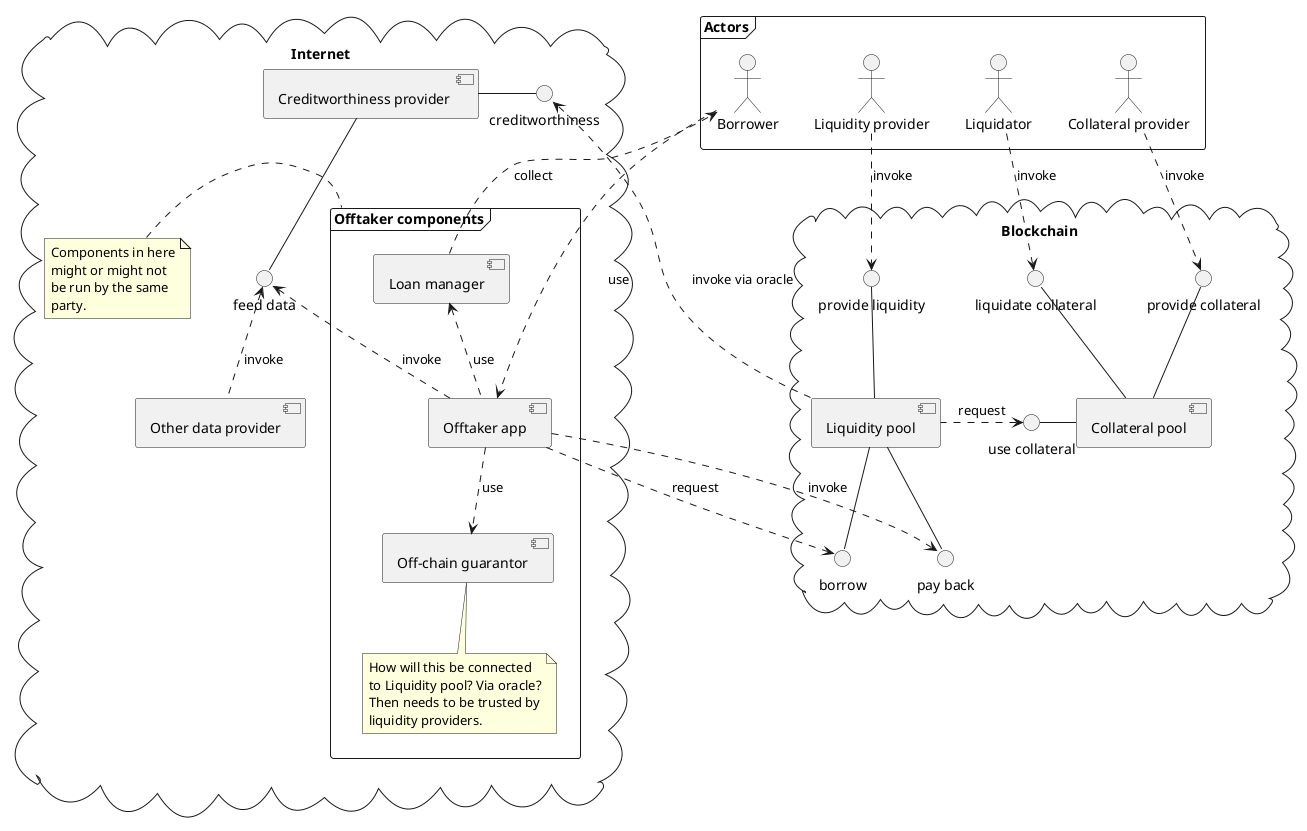 @startuml
'https://plantuml.com/component-diagram

cloud "Blockchain" AS BC {
  interface "provide collateral" as PC
  interface "use collateral" as UC
  interface "liquidate collateral" as LC
  component "Collateral pool" as CP
  CP -u- PC
  CP -l- UC
  CP -u- LC

  interface "provide liquidity" as PL
  interface "borrow" as B
  interface "pay back" as PB
  component "Liquidity pool" as LP
  LP -u- PL
  LP -d- B
  LP -d- PB
  LP .l.> UC : request

  LP-[hidden]r->UC
}

cloud "Internet" AS IN {
  interface creditworthiness as W
  interface "feed data" as FD
  component "Creditworthiness provider " as SP
  SP -l- W
  SP -d- FD

  component "Other data provider" as DP
  DP .u.> FD : invoke


  frame "Offtaker components" as OC {
      component "Offtaker app" as OA
      OA ..> B : request
      OA ..> PB : invoke
      OA .u.> FD : invoke

      component "Loan manager" as LM
      OA .u.> LM : use

      component "Off-chain guarantor" as G
      OA ..> G : use

      note bottom of G
           How will this be connected
           to Liquidity pool? Via oracle?
           Then needs to be trusted by
           liquidity providers.
      end note
  }

  note left of OC
    Components in here
    might or might not
    be run by the same
    party.
  end note

'  SP-[hidden]d-> OA
'  OA-[hidden]d-> DP
}

LP ..> W: "invoke via oracle"
'BC-[hidden]r-> IN

frame "Actors" AS M {
    actor "Collateral provider" AS CPR
    CPR ..> PC : invoke

    actor "Liquidity provider" AS LPR
    LPR ..> PL : invoke

    actor Borrower AS BR
    BR .r.> OA : use
    LM ..> BR : collect

    actor Liquidator AS LT
    LT ..> LC : invoke
}
@enduml
